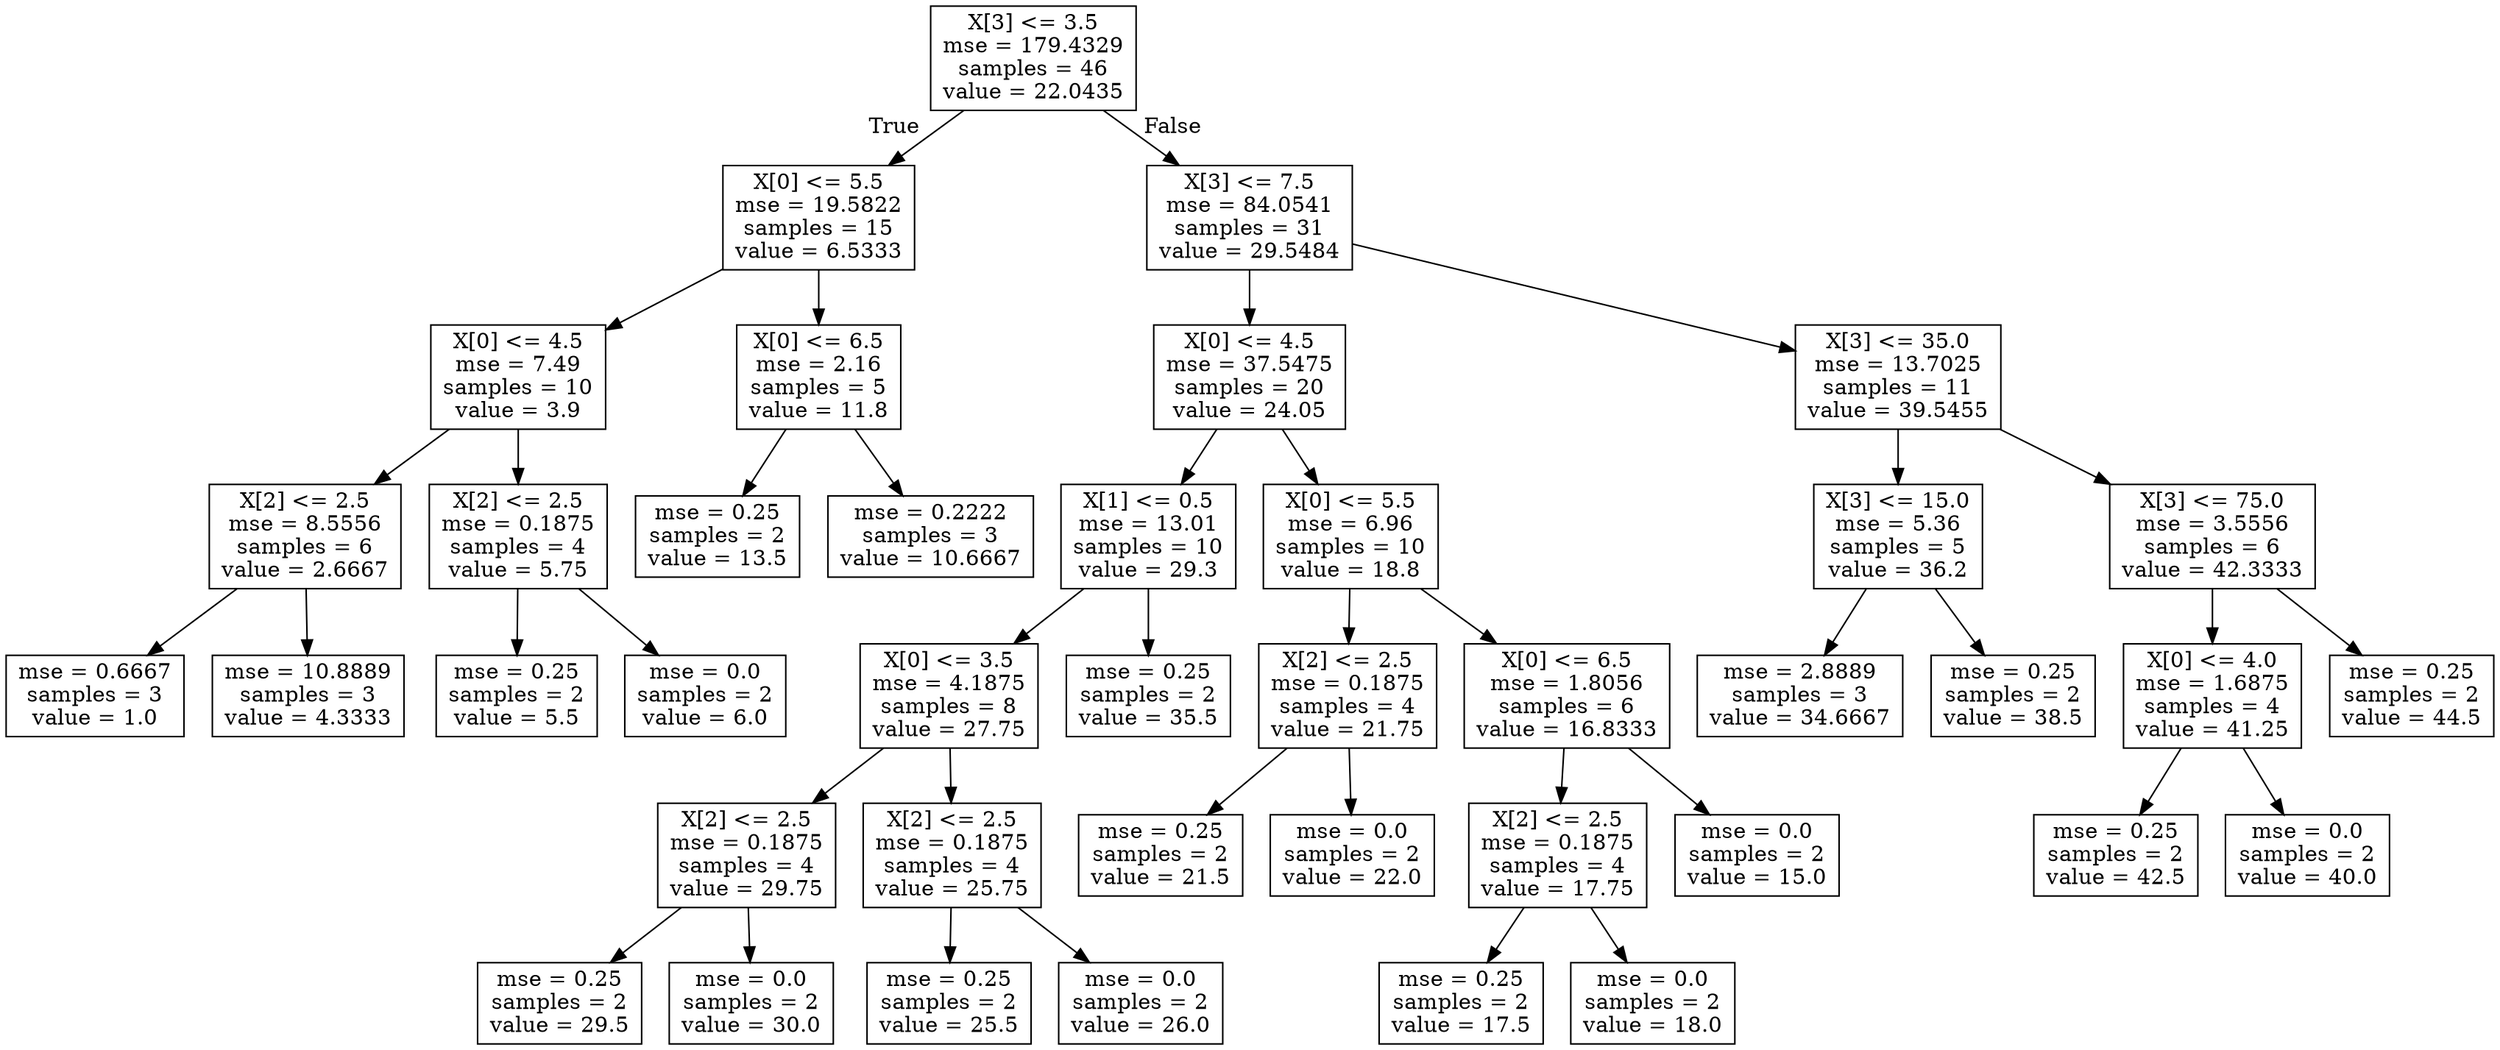 digraph Tree {
node [shape=box] ;
0 [label="X[3] <= 3.5\nmse = 179.4329\nsamples = 46\nvalue = 22.0435"] ;
1 [label="X[0] <= 5.5\nmse = 19.5822\nsamples = 15\nvalue = 6.5333"] ;
0 -> 1 [labeldistance=2.5, labelangle=45, headlabel="True"] ;
2 [label="X[0] <= 4.5\nmse = 7.49\nsamples = 10\nvalue = 3.9"] ;
1 -> 2 ;
3 [label="X[2] <= 2.5\nmse = 8.5556\nsamples = 6\nvalue = 2.6667"] ;
2 -> 3 ;
4 [label="mse = 0.6667\nsamples = 3\nvalue = 1.0"] ;
3 -> 4 ;
5 [label="mse = 10.8889\nsamples = 3\nvalue = 4.3333"] ;
3 -> 5 ;
6 [label="X[2] <= 2.5\nmse = 0.1875\nsamples = 4\nvalue = 5.75"] ;
2 -> 6 ;
7 [label="mse = 0.25\nsamples = 2\nvalue = 5.5"] ;
6 -> 7 ;
8 [label="mse = 0.0\nsamples = 2\nvalue = 6.0"] ;
6 -> 8 ;
9 [label="X[0] <= 6.5\nmse = 2.16\nsamples = 5\nvalue = 11.8"] ;
1 -> 9 ;
10 [label="mse = 0.25\nsamples = 2\nvalue = 13.5"] ;
9 -> 10 ;
11 [label="mse = 0.2222\nsamples = 3\nvalue = 10.6667"] ;
9 -> 11 ;
12 [label="X[3] <= 7.5\nmse = 84.0541\nsamples = 31\nvalue = 29.5484"] ;
0 -> 12 [labeldistance=2.5, labelangle=-45, headlabel="False"] ;
13 [label="X[0] <= 4.5\nmse = 37.5475\nsamples = 20\nvalue = 24.05"] ;
12 -> 13 ;
14 [label="X[1] <= 0.5\nmse = 13.01\nsamples = 10\nvalue = 29.3"] ;
13 -> 14 ;
15 [label="X[0] <= 3.5\nmse = 4.1875\nsamples = 8\nvalue = 27.75"] ;
14 -> 15 ;
16 [label="X[2] <= 2.5\nmse = 0.1875\nsamples = 4\nvalue = 29.75"] ;
15 -> 16 ;
17 [label="mse = 0.25\nsamples = 2\nvalue = 29.5"] ;
16 -> 17 ;
18 [label="mse = 0.0\nsamples = 2\nvalue = 30.0"] ;
16 -> 18 ;
19 [label="X[2] <= 2.5\nmse = 0.1875\nsamples = 4\nvalue = 25.75"] ;
15 -> 19 ;
20 [label="mse = 0.25\nsamples = 2\nvalue = 25.5"] ;
19 -> 20 ;
21 [label="mse = 0.0\nsamples = 2\nvalue = 26.0"] ;
19 -> 21 ;
22 [label="mse = 0.25\nsamples = 2\nvalue = 35.5"] ;
14 -> 22 ;
23 [label="X[0] <= 5.5\nmse = 6.96\nsamples = 10\nvalue = 18.8"] ;
13 -> 23 ;
24 [label="X[2] <= 2.5\nmse = 0.1875\nsamples = 4\nvalue = 21.75"] ;
23 -> 24 ;
25 [label="mse = 0.25\nsamples = 2\nvalue = 21.5"] ;
24 -> 25 ;
26 [label="mse = 0.0\nsamples = 2\nvalue = 22.0"] ;
24 -> 26 ;
27 [label="X[0] <= 6.5\nmse = 1.8056\nsamples = 6\nvalue = 16.8333"] ;
23 -> 27 ;
28 [label="X[2] <= 2.5\nmse = 0.1875\nsamples = 4\nvalue = 17.75"] ;
27 -> 28 ;
29 [label="mse = 0.25\nsamples = 2\nvalue = 17.5"] ;
28 -> 29 ;
30 [label="mse = 0.0\nsamples = 2\nvalue = 18.0"] ;
28 -> 30 ;
31 [label="mse = 0.0\nsamples = 2\nvalue = 15.0"] ;
27 -> 31 ;
32 [label="X[3] <= 35.0\nmse = 13.7025\nsamples = 11\nvalue = 39.5455"] ;
12 -> 32 ;
33 [label="X[3] <= 15.0\nmse = 5.36\nsamples = 5\nvalue = 36.2"] ;
32 -> 33 ;
34 [label="mse = 2.8889\nsamples = 3\nvalue = 34.6667"] ;
33 -> 34 ;
35 [label="mse = 0.25\nsamples = 2\nvalue = 38.5"] ;
33 -> 35 ;
36 [label="X[3] <= 75.0\nmse = 3.5556\nsamples = 6\nvalue = 42.3333"] ;
32 -> 36 ;
37 [label="X[0] <= 4.0\nmse = 1.6875\nsamples = 4\nvalue = 41.25"] ;
36 -> 37 ;
38 [label="mse = 0.25\nsamples = 2\nvalue = 42.5"] ;
37 -> 38 ;
39 [label="mse = 0.0\nsamples = 2\nvalue = 40.0"] ;
37 -> 39 ;
40 [label="mse = 0.25\nsamples = 2\nvalue = 44.5"] ;
36 -> 40 ;
}